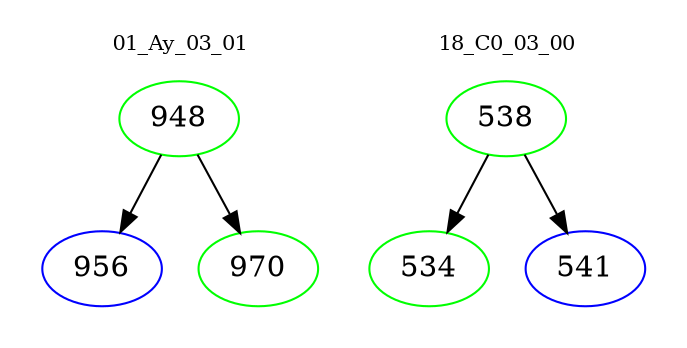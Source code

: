 digraph{
subgraph cluster_0 {
color = white
label = "01_Ay_03_01";
fontsize=10;
T0_948 [label="948", color="green"]
T0_948 -> T0_956 [color="black"]
T0_956 [label="956", color="blue"]
T0_948 -> T0_970 [color="black"]
T0_970 [label="970", color="green"]
}
subgraph cluster_1 {
color = white
label = "18_C0_03_00";
fontsize=10;
T1_538 [label="538", color="green"]
T1_538 -> T1_534 [color="black"]
T1_534 [label="534", color="green"]
T1_538 -> T1_541 [color="black"]
T1_541 [label="541", color="blue"]
}
}
